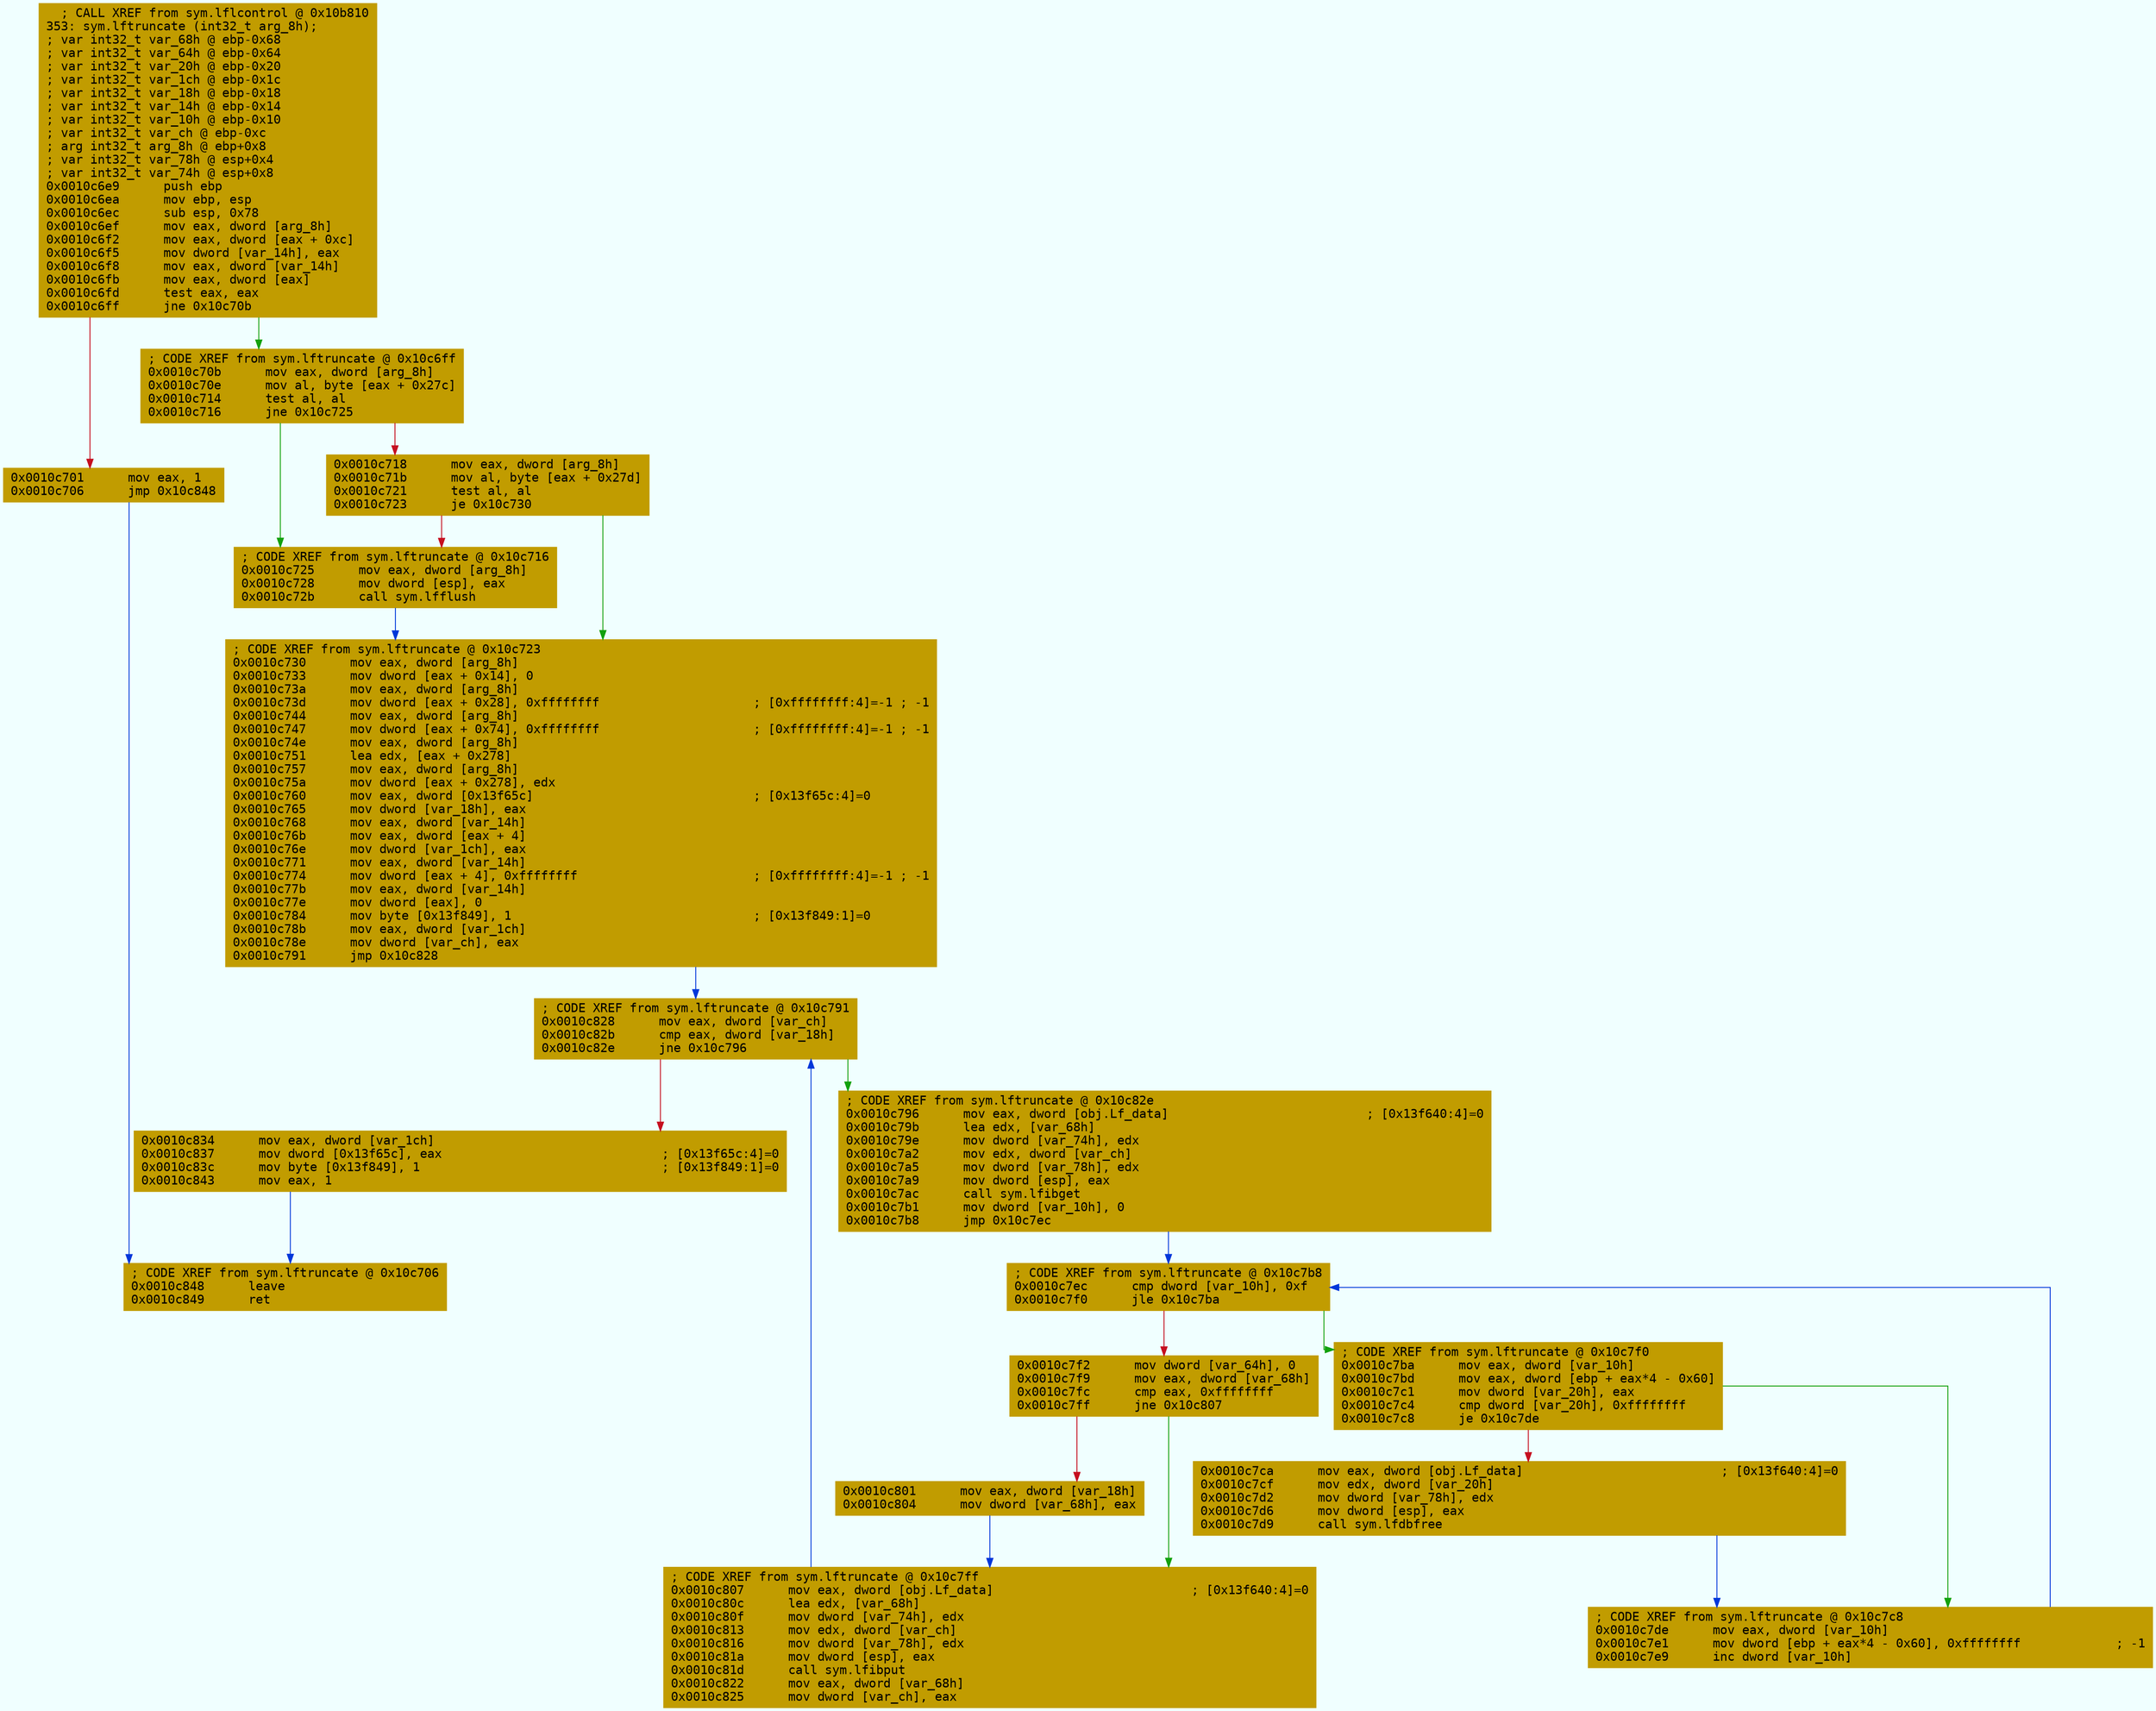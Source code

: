 digraph code {
	graph [bgcolor=azure fontsize=8 fontname="Courier" splines="ortho"];
	node [fillcolor=gray style=filled shape=box];
	edge [arrowhead="normal"];
	"0x0010c6e9" [URL="sym.lftruncate/0x0010c6e9", fillcolor="#c19c00",color="#c19c00", fontname="Courier",label="  ; CALL XREF from sym.lflcontrol @ 0x10b810\l353: sym.lftruncate (int32_t arg_8h);\l; var int32_t var_68h @ ebp-0x68\l; var int32_t var_64h @ ebp-0x64\l; var int32_t var_20h @ ebp-0x20\l; var int32_t var_1ch @ ebp-0x1c\l; var int32_t var_18h @ ebp-0x18\l; var int32_t var_14h @ ebp-0x14\l; var int32_t var_10h @ ebp-0x10\l; var int32_t var_ch @ ebp-0xc\l; arg int32_t arg_8h @ ebp+0x8\l; var int32_t var_78h @ esp+0x4\l; var int32_t var_74h @ esp+0x8\l0x0010c6e9      push ebp\l0x0010c6ea      mov ebp, esp\l0x0010c6ec      sub esp, 0x78\l0x0010c6ef      mov eax, dword [arg_8h]\l0x0010c6f2      mov eax, dword [eax + 0xc]\l0x0010c6f5      mov dword [var_14h], eax\l0x0010c6f8      mov eax, dword [var_14h]\l0x0010c6fb      mov eax, dword [eax]\l0x0010c6fd      test eax, eax\l0x0010c6ff      jne 0x10c70b\l"]
	"0x0010c701" [URL="sym.lftruncate/0x0010c701", fillcolor="#c19c00",color="#c19c00", fontname="Courier",label="0x0010c701      mov eax, 1\l0x0010c706      jmp 0x10c848\l"]
	"0x0010c70b" [URL="sym.lftruncate/0x0010c70b", fillcolor="#c19c00",color="#c19c00", fontname="Courier",label="; CODE XREF from sym.lftruncate @ 0x10c6ff\l0x0010c70b      mov eax, dword [arg_8h]\l0x0010c70e      mov al, byte [eax + 0x27c]\l0x0010c714      test al, al\l0x0010c716      jne 0x10c725\l"]
	"0x0010c718" [URL="sym.lftruncate/0x0010c718", fillcolor="#c19c00",color="#c19c00", fontname="Courier",label="0x0010c718      mov eax, dword [arg_8h]\l0x0010c71b      mov al, byte [eax + 0x27d]\l0x0010c721      test al, al\l0x0010c723      je 0x10c730\l"]
	"0x0010c725" [URL="sym.lftruncate/0x0010c725", fillcolor="#c19c00",color="#c19c00", fontname="Courier",label="; CODE XREF from sym.lftruncate @ 0x10c716\l0x0010c725      mov eax, dword [arg_8h]\l0x0010c728      mov dword [esp], eax\l0x0010c72b      call sym.lfflush\l"]
	"0x0010c730" [URL="sym.lftruncate/0x0010c730", fillcolor="#c19c00",color="#c19c00", fontname="Courier",label="; CODE XREF from sym.lftruncate @ 0x10c723\l0x0010c730      mov eax, dword [arg_8h]\l0x0010c733      mov dword [eax + 0x14], 0\l0x0010c73a      mov eax, dword [arg_8h]\l0x0010c73d      mov dword [eax + 0x28], 0xffffffff                     ; [0xffffffff:4]=-1 ; -1\l0x0010c744      mov eax, dword [arg_8h]\l0x0010c747      mov dword [eax + 0x74], 0xffffffff                     ; [0xffffffff:4]=-1 ; -1\l0x0010c74e      mov eax, dword [arg_8h]\l0x0010c751      lea edx, [eax + 0x278]\l0x0010c757      mov eax, dword [arg_8h]\l0x0010c75a      mov dword [eax + 0x278], edx\l0x0010c760      mov eax, dword [0x13f65c]                              ; [0x13f65c:4]=0\l0x0010c765      mov dword [var_18h], eax\l0x0010c768      mov eax, dword [var_14h]\l0x0010c76b      mov eax, dword [eax + 4]\l0x0010c76e      mov dword [var_1ch], eax\l0x0010c771      mov eax, dword [var_14h]\l0x0010c774      mov dword [eax + 4], 0xffffffff                        ; [0xffffffff:4]=-1 ; -1\l0x0010c77b      mov eax, dword [var_14h]\l0x0010c77e      mov dword [eax], 0\l0x0010c784      mov byte [0x13f849], 1                                 ; [0x13f849:1]=0\l0x0010c78b      mov eax, dword [var_1ch]\l0x0010c78e      mov dword [var_ch], eax\l0x0010c791      jmp 0x10c828\l"]
	"0x0010c796" [URL="sym.lftruncate/0x0010c796", fillcolor="#c19c00",color="#c19c00", fontname="Courier",label="; CODE XREF from sym.lftruncate @ 0x10c82e\l0x0010c796      mov eax, dword [obj.Lf_data]                           ; [0x13f640:4]=0\l0x0010c79b      lea edx, [var_68h]\l0x0010c79e      mov dword [var_74h], edx\l0x0010c7a2      mov edx, dword [var_ch]\l0x0010c7a5      mov dword [var_78h], edx\l0x0010c7a9      mov dword [esp], eax\l0x0010c7ac      call sym.lfibget\l0x0010c7b1      mov dword [var_10h], 0\l0x0010c7b8      jmp 0x10c7ec\l"]
	"0x0010c7ba" [URL="sym.lftruncate/0x0010c7ba", fillcolor="#c19c00",color="#c19c00", fontname="Courier",label="; CODE XREF from sym.lftruncate @ 0x10c7f0\l0x0010c7ba      mov eax, dword [var_10h]\l0x0010c7bd      mov eax, dword [ebp + eax*4 - 0x60]\l0x0010c7c1      mov dword [var_20h], eax\l0x0010c7c4      cmp dword [var_20h], 0xffffffff\l0x0010c7c8      je 0x10c7de\l"]
	"0x0010c7ca" [URL="sym.lftruncate/0x0010c7ca", fillcolor="#c19c00",color="#c19c00", fontname="Courier",label="0x0010c7ca      mov eax, dword [obj.Lf_data]                           ; [0x13f640:4]=0\l0x0010c7cf      mov edx, dword [var_20h]\l0x0010c7d2      mov dword [var_78h], edx\l0x0010c7d6      mov dword [esp], eax\l0x0010c7d9      call sym.lfdbfree\l"]
	"0x0010c7de" [URL="sym.lftruncate/0x0010c7de", fillcolor="#c19c00",color="#c19c00", fontname="Courier",label="; CODE XREF from sym.lftruncate @ 0x10c7c8\l0x0010c7de      mov eax, dword [var_10h]\l0x0010c7e1      mov dword [ebp + eax*4 - 0x60], 0xffffffff             ; -1\l0x0010c7e9      inc dword [var_10h]\l"]
	"0x0010c7ec" [URL="sym.lftruncate/0x0010c7ec", fillcolor="#c19c00",color="#c19c00", fontname="Courier",label="; CODE XREF from sym.lftruncate @ 0x10c7b8\l0x0010c7ec      cmp dword [var_10h], 0xf\l0x0010c7f0      jle 0x10c7ba\l"]
	"0x0010c7f2" [URL="sym.lftruncate/0x0010c7f2", fillcolor="#c19c00",color="#c19c00", fontname="Courier",label="0x0010c7f2      mov dword [var_64h], 0\l0x0010c7f9      mov eax, dword [var_68h]\l0x0010c7fc      cmp eax, 0xffffffff\l0x0010c7ff      jne 0x10c807\l"]
	"0x0010c801" [URL="sym.lftruncate/0x0010c801", fillcolor="#c19c00",color="#c19c00", fontname="Courier",label="0x0010c801      mov eax, dword [var_18h]\l0x0010c804      mov dword [var_68h], eax\l"]
	"0x0010c807" [URL="sym.lftruncate/0x0010c807", fillcolor="#c19c00",color="#c19c00", fontname="Courier",label="; CODE XREF from sym.lftruncate @ 0x10c7ff\l0x0010c807      mov eax, dword [obj.Lf_data]                           ; [0x13f640:4]=0\l0x0010c80c      lea edx, [var_68h]\l0x0010c80f      mov dword [var_74h], edx\l0x0010c813      mov edx, dword [var_ch]\l0x0010c816      mov dword [var_78h], edx\l0x0010c81a      mov dword [esp], eax\l0x0010c81d      call sym.lfibput\l0x0010c822      mov eax, dword [var_68h]\l0x0010c825      mov dword [var_ch], eax\l"]
	"0x0010c828" [URL="sym.lftruncate/0x0010c828", fillcolor="#c19c00",color="#c19c00", fontname="Courier",label="; CODE XREF from sym.lftruncate @ 0x10c791\l0x0010c828      mov eax, dword [var_ch]\l0x0010c82b      cmp eax, dword [var_18h]\l0x0010c82e      jne 0x10c796\l"]
	"0x0010c834" [URL="sym.lftruncate/0x0010c834", fillcolor="#c19c00",color="#c19c00", fontname="Courier",label="0x0010c834      mov eax, dword [var_1ch]\l0x0010c837      mov dword [0x13f65c], eax                              ; [0x13f65c:4]=0\l0x0010c83c      mov byte [0x13f849], 1                                 ; [0x13f849:1]=0\l0x0010c843      mov eax, 1\l"]
	"0x0010c848" [URL="sym.lftruncate/0x0010c848", fillcolor="#c19c00",color="#c19c00", fontname="Courier",label="; CODE XREF from sym.lftruncate @ 0x10c706\l0x0010c848      leave\l0x0010c849      ret\l"]
        "0x0010c6e9" -> "0x0010c70b" [color="#13a10e"];
        "0x0010c6e9" -> "0x0010c701" [color="#c50f1f"];
        "0x0010c701" -> "0x0010c848" [color="#0037da"];
        "0x0010c70b" -> "0x0010c725" [color="#13a10e"];
        "0x0010c70b" -> "0x0010c718" [color="#c50f1f"];
        "0x0010c718" -> "0x0010c730" [color="#13a10e"];
        "0x0010c718" -> "0x0010c725" [color="#c50f1f"];
        "0x0010c725" -> "0x0010c730" [color="#0037da"];
        "0x0010c730" -> "0x0010c828" [color="#0037da"];
        "0x0010c796" -> "0x0010c7ec" [color="#0037da"];
        "0x0010c7ba" -> "0x0010c7de" [color="#13a10e"];
        "0x0010c7ba" -> "0x0010c7ca" [color="#c50f1f"];
        "0x0010c7ca" -> "0x0010c7de" [color="#0037da"];
        "0x0010c7de" -> "0x0010c7ec" [color="#0037da"];
        "0x0010c7ec" -> "0x0010c7ba" [color="#13a10e"];
        "0x0010c7ec" -> "0x0010c7f2" [color="#c50f1f"];
        "0x0010c7f2" -> "0x0010c807" [color="#13a10e"];
        "0x0010c7f2" -> "0x0010c801" [color="#c50f1f"];
        "0x0010c801" -> "0x0010c807" [color="#0037da"];
        "0x0010c807" -> "0x0010c828" [color="#0037da"];
        "0x0010c828" -> "0x0010c796" [color="#13a10e"];
        "0x0010c828" -> "0x0010c834" [color="#c50f1f"];
        "0x0010c834" -> "0x0010c848" [color="#0037da"];
}
